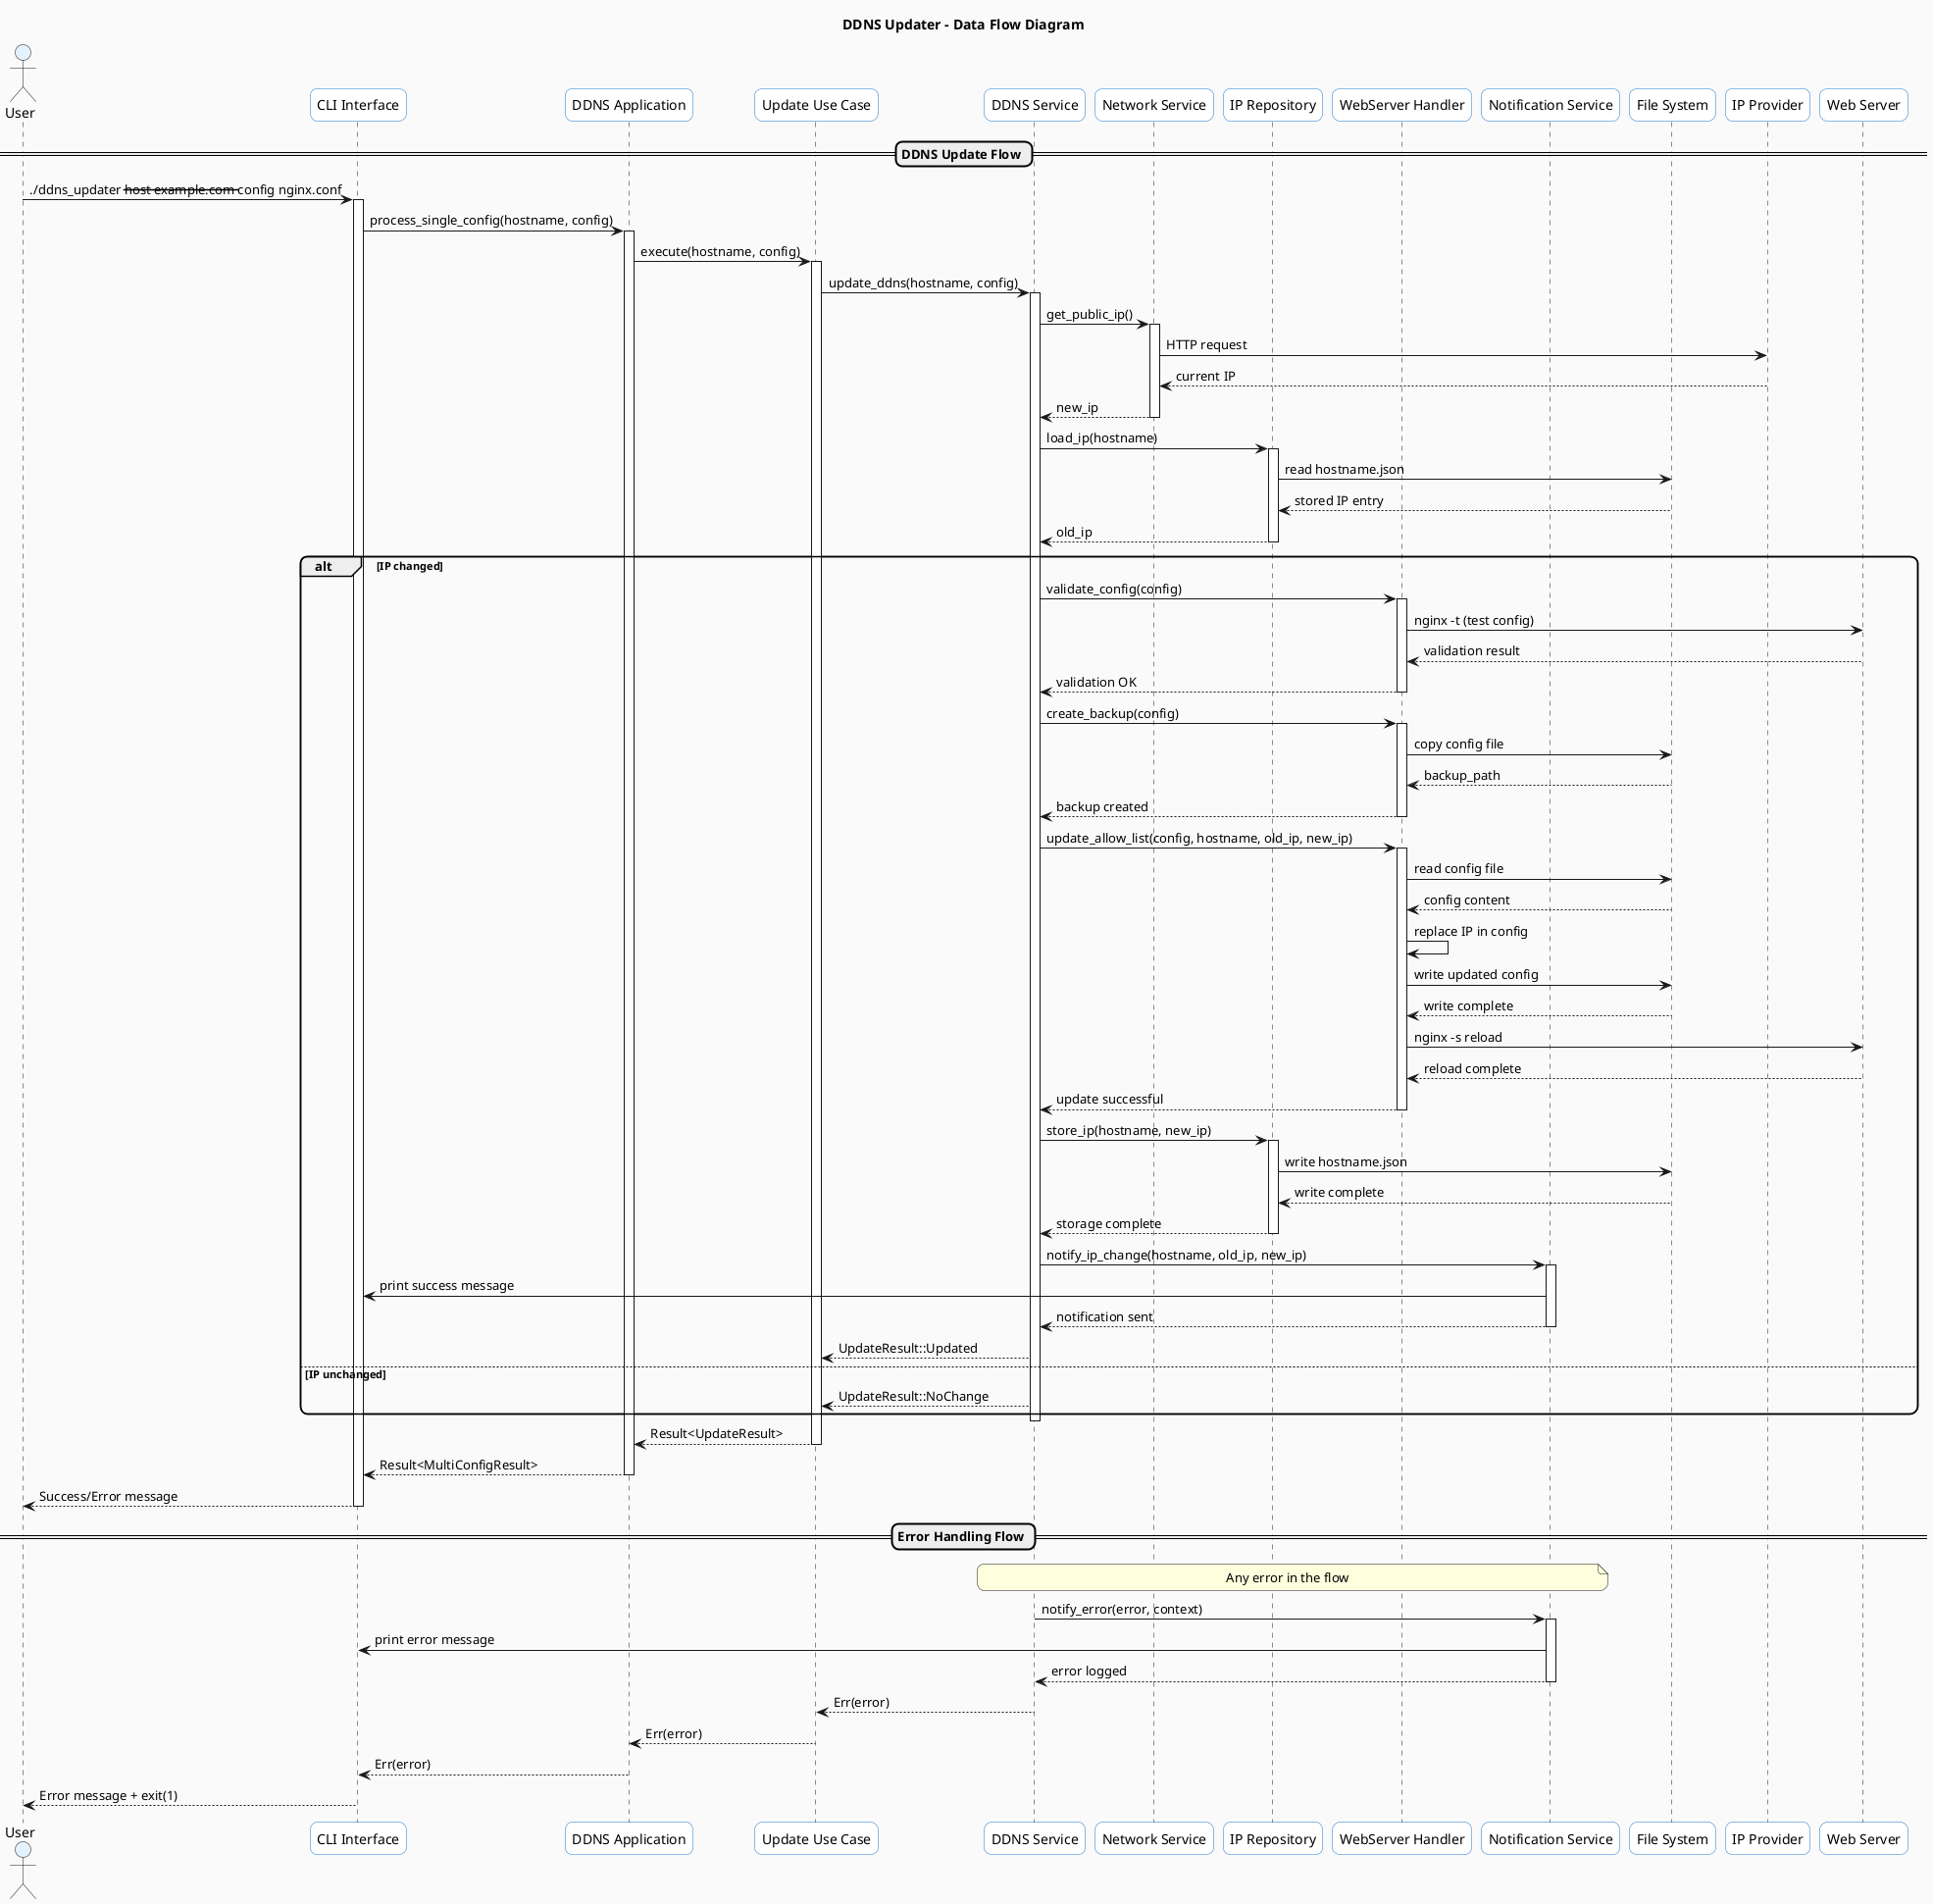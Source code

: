 @startuml data-flow
skinparam backgroundColor #FAFAFA
skinparam roundcorner 15
skinparam sequenceActorBackgroundColor #E3F2FD
skinparam sequenceParticipantBackgroundColor #FFFFFF
skinparam sequenceParticipantBorderColor #1976D2

title DDNS Updater - Data Flow Diagram

actor User
participant "CLI Interface" as CLI
participant "DDNS Application" as App
participant "Update Use Case" as UC
participant "DDNS Service" as Service
participant "Network Service" as Network
participant "IP Repository" as Repo
participant "WebServer Handler" as Handler
participant "Notification Service" as Notify
participant "File System" as FS
participant "IP Provider" as IPProvider
participant "Web Server" as WebServer

== DDNS Update Flow ==

User -> CLI: ./ddns_updater --host example.com --config nginx.conf
activate CLI

CLI -> App: process_single_config(hostname, config)
activate App

App -> UC: execute(hostname, config)
activate UC

UC -> Service: update_ddns(hostname, config)
activate Service

Service -> Network: get_public_ip()
activate Network
Network -> IPProvider: HTTP request
IPProvider --> Network: current IP
Network --> Service: new_ip
deactivate Network

Service -> Repo: load_ip(hostname)
activate Repo
Repo -> FS: read hostname.json
FS --> Repo: stored IP entry
Repo --> Service: old_ip
deactivate Repo

alt IP changed
    Service -> Handler: validate_config(config)
    activate Handler
    Handler -> WebServer: nginx -t (test config)
    WebServer --> Handler: validation result
    Handler --> Service: validation OK
    deactivate Handler
    
    Service -> Handler: create_backup(config)
    activate Handler
    Handler -> FS: copy config file
    FS --> Handler: backup_path
    Handler --> Service: backup created
    deactivate Handler
    
    Service -> Handler: update_allow_list(config, hostname, old_ip, new_ip)
    activate Handler
    Handler -> FS: read config file
    FS --> Handler: config content
    Handler -> Handler: replace IP in config
    Handler -> FS: write updated config
    FS --> Handler: write complete
    Handler -> WebServer: nginx -s reload
    WebServer --> Handler: reload complete
    Handler --> Service: update successful
    deactivate Handler
    
    Service -> Repo: store_ip(hostname, new_ip)
    activate Repo
    Repo -> FS: write hostname.json
    FS --> Repo: write complete
    Repo --> Service: storage complete
    deactivate Repo
    
    Service -> Notify: notify_ip_change(hostname, old_ip, new_ip)
    activate Notify
    Notify -> CLI: print success message
    Notify --> Service: notification sent
    deactivate Notify
    
    Service --> UC: UpdateResult::Updated
else IP unchanged
    Service --> UC: UpdateResult::NoChange
end

deactivate Service

UC --> App: Result<UpdateResult>
deactivate UC

App --> CLI: Result<MultiConfigResult>
deactivate App

CLI --> User: Success/Error message
deactivate CLI

== Error Handling Flow ==

note over Service, Notify: Any error in the flow
Service -> Notify: notify_error(error, context)
activate Notify
Notify -> CLI: print error message
Notify --> Service: error logged
deactivate Notify

Service --> UC: Err(error)
UC --> App: Err(error)
App --> CLI: Err(error)
CLI --> User: Error message + exit(1)

@enduml